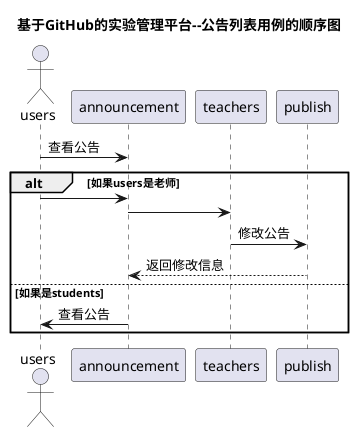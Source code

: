 @startuml
title 基于GitHub的实验管理平台--公告列表用例的顺序图
actor users
users -> announcement: 查看公告
alt 如果users是老师
    users -> announcement
	announcement -> teachers:
	teachers -> publish: 修改公告
    publish -->announcement:返回修改信息
else 如果是students
    users <-announcement:查看公告
end

@enduml